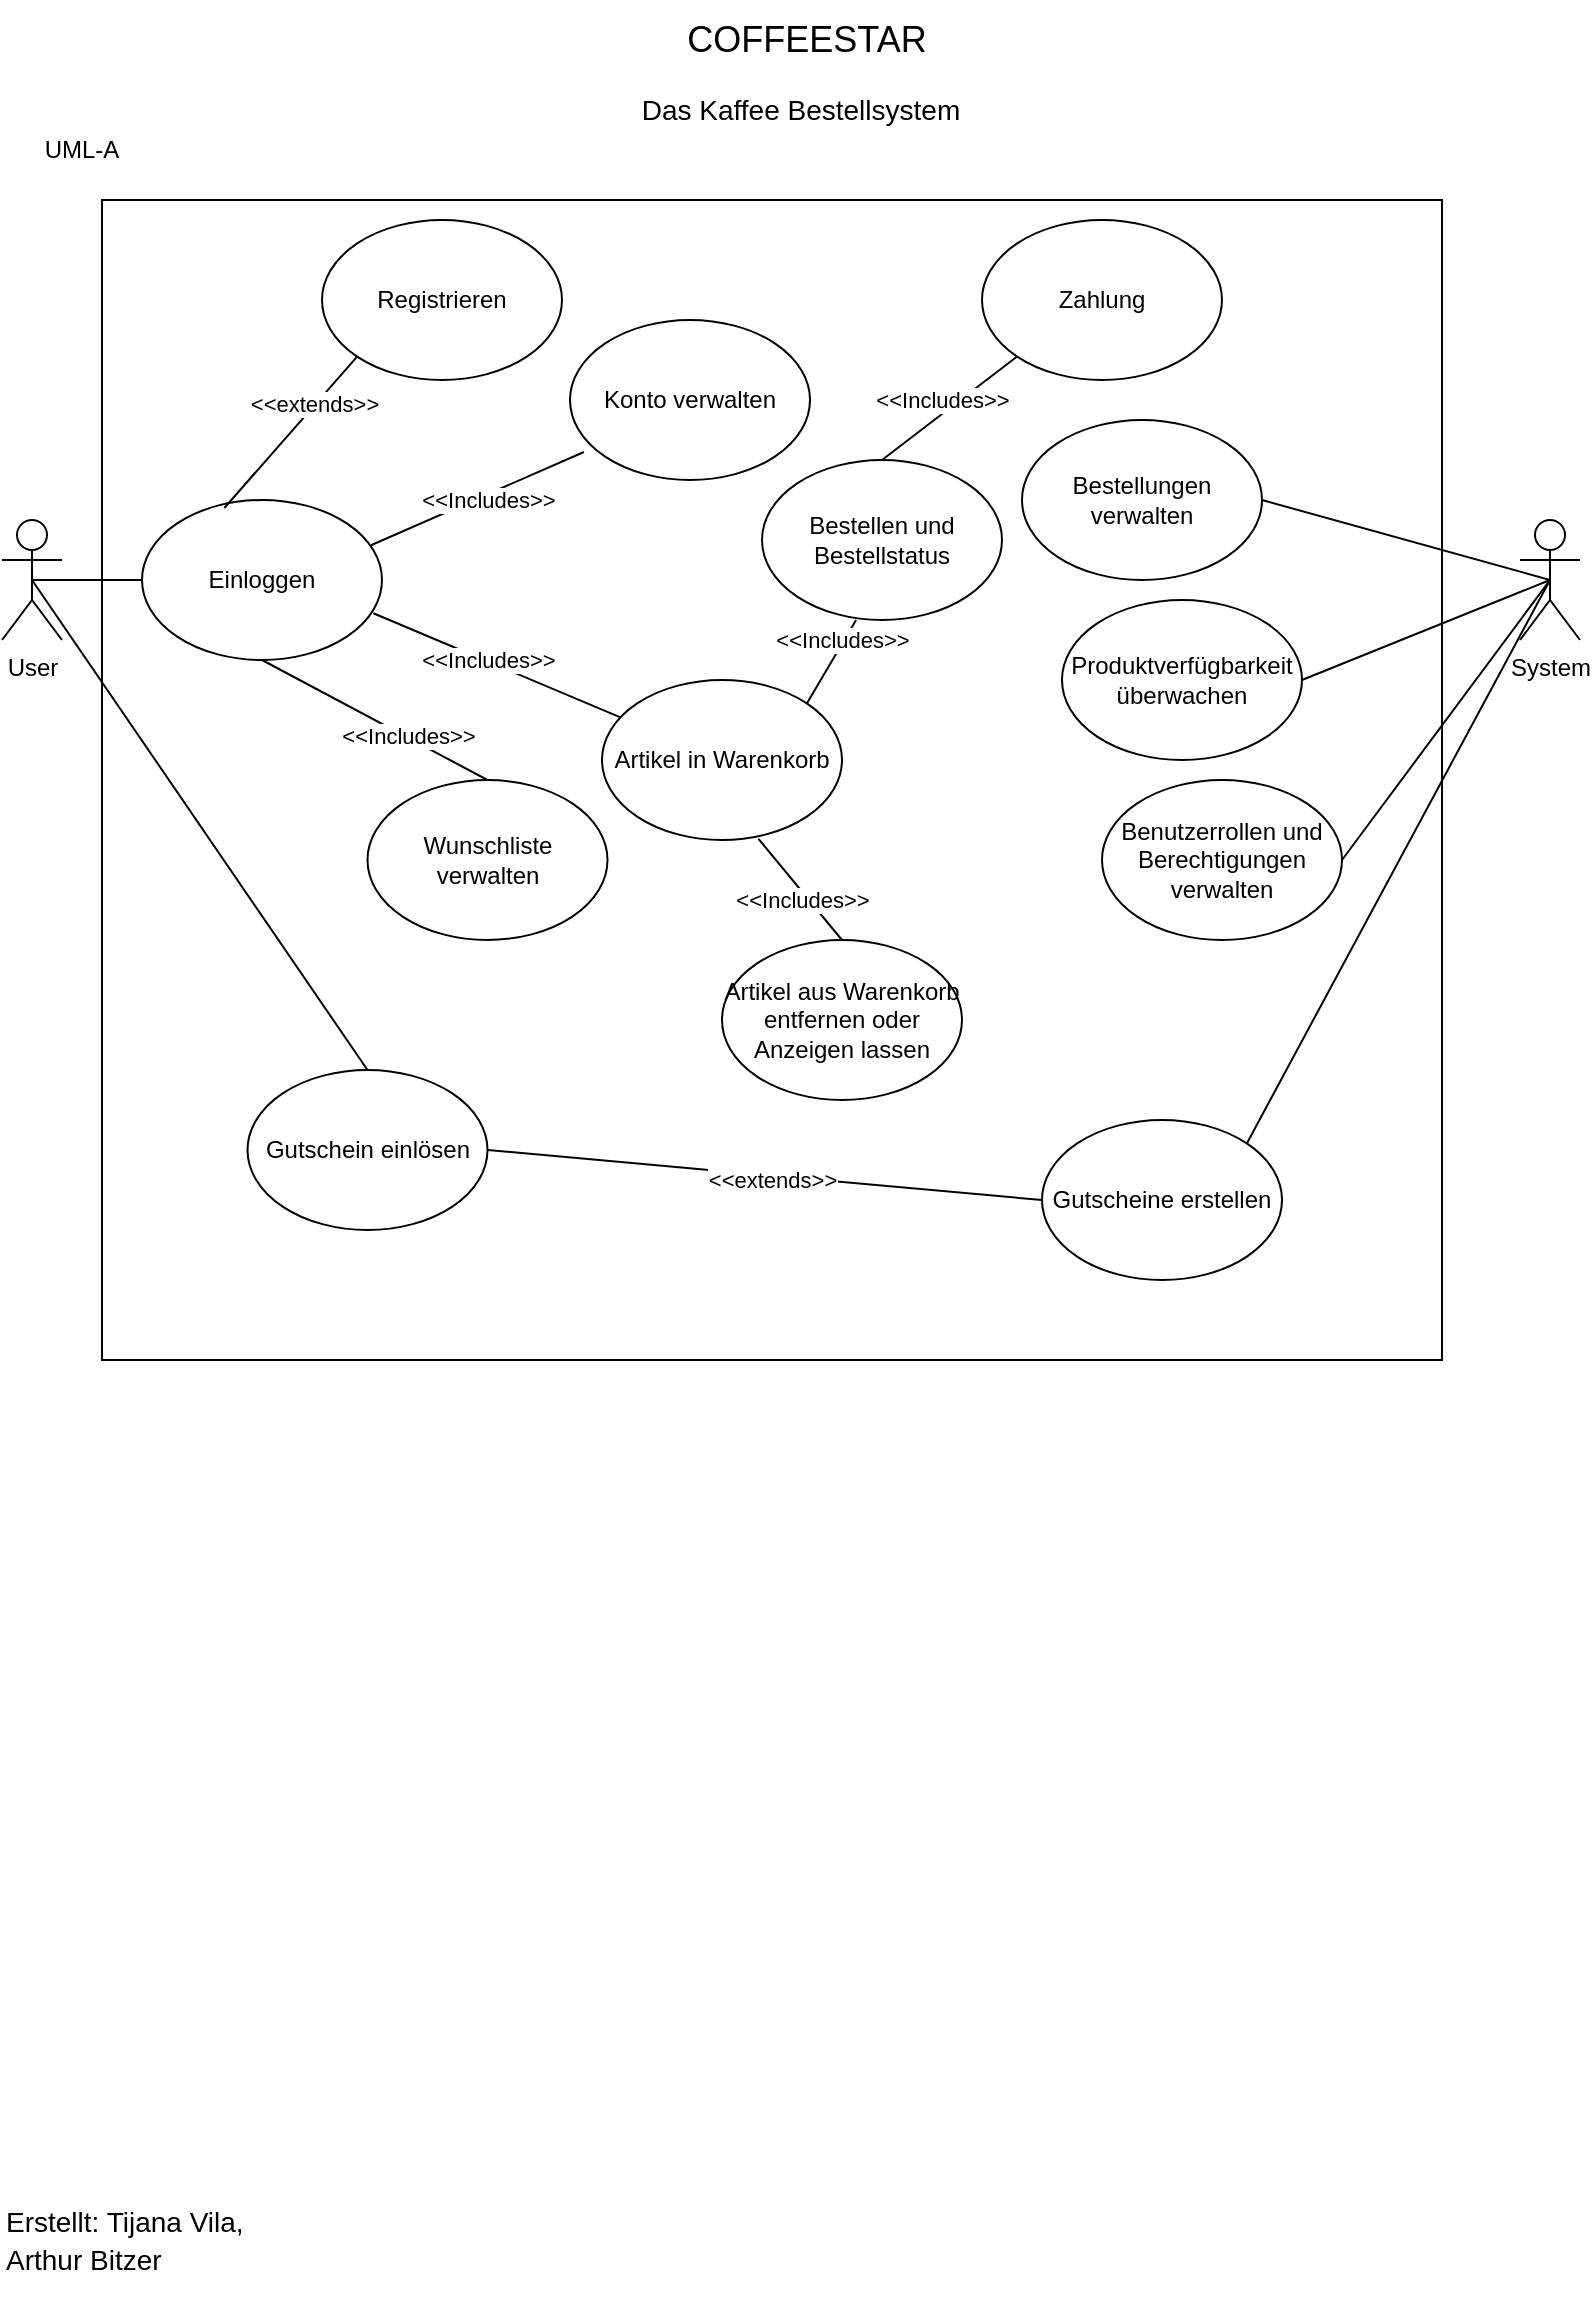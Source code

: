 <mxfile version="24.7.8">
  <diagram name="Seite-1" id="Pfz2-o1V6FcVZHX-TINe">
    <mxGraphModel dx="792" dy="1180" grid="1" gridSize="10" guides="1" tooltips="1" connect="1" arrows="1" fold="1" page="1" pageScale="1" pageWidth="827" pageHeight="1169" math="0" shadow="0">
      <root>
        <mxCell id="0" />
        <mxCell id="1" parent="0" />
        <mxCell id="J8yQ5oY-_x14wDKMXTq_-14" style="rounded=0;orthogonalLoop=1;jettySize=auto;html=1;exitX=0.5;exitY=0.5;exitDx=0;exitDy=0;exitPerimeter=0;entryX=0;entryY=0.5;entryDx=0;entryDy=0;endArrow=none;endFill=0;" parent="1" source="J8yQ5oY-_x14wDKMXTq_-2" target="J8yQ5oY-_x14wDKMXTq_-9" edge="1">
          <mxGeometry relative="1" as="geometry" />
        </mxCell>
        <mxCell id="J8yQ5oY-_x14wDKMXTq_-2" value="User" style="shape=umlActor;verticalLabelPosition=bottom;verticalAlign=top;html=1;outlineConnect=0;" parent="1" vertex="1">
          <mxGeometry x="10" y="270" width="30" height="60" as="geometry" />
        </mxCell>
        <mxCell id="J8yQ5oY-_x14wDKMXTq_-24" style="rounded=0;orthogonalLoop=1;jettySize=auto;html=1;exitX=0.5;exitY=0.5;exitDx=0;exitDy=0;exitPerimeter=0;entryX=1;entryY=0.5;entryDx=0;entryDy=0;endArrow=none;endFill=0;" parent="1" source="J8yQ5oY-_x14wDKMXTq_-4" target="lqVkLg3i9S7f1IRJJfRt-13" edge="1">
          <mxGeometry relative="1" as="geometry" />
        </mxCell>
        <mxCell id="J8yQ5oY-_x14wDKMXTq_-4" value="System" style="shape=umlActor;verticalLabelPosition=bottom;verticalAlign=top;html=1;outlineConnect=0;" parent="1" vertex="1">
          <mxGeometry x="769" y="270" width="30" height="60" as="geometry" />
        </mxCell>
        <mxCell id="J8yQ5oY-_x14wDKMXTq_-5" value="Registrieren" style="ellipse;whiteSpace=wrap;html=1;" parent="1" vertex="1">
          <mxGeometry x="170" y="120" width="120" height="80" as="geometry" />
        </mxCell>
        <mxCell id="J8yQ5oY-_x14wDKMXTq_-9" value="Einloggen" style="ellipse;whiteSpace=wrap;html=1;" parent="1" vertex="1">
          <mxGeometry x="80" y="260" width="120" height="80" as="geometry" />
        </mxCell>
        <mxCell id="ZBo6i-VFBFjkGNY5LsLU-1" value="&lt;p style=&quot;line-height: 130%; font-size: 14px;&quot;&gt;Erstellt: Tijana Vila, Arthur Bitzer&lt;br&gt;&lt;/p&gt;" style="text;html=1;align=left;verticalAlign=middle;whiteSpace=wrap;rounded=0;" parent="1" vertex="1">
          <mxGeometry x="10" y="1100" width="146" height="60" as="geometry" />
        </mxCell>
        <mxCell id="ZBo6i-VFBFjkGNY5LsLU-2" value="&lt;font style=&quot;font-size: 18px;&quot;&gt;COFFEESTAR&lt;/font&gt;" style="text;html=1;align=center;verticalAlign=middle;whiteSpace=wrap;rounded=0;" parent="1" vertex="1">
          <mxGeometry x="260.25" y="10" width="305" height="40" as="geometry" />
        </mxCell>
        <mxCell id="ZBo6i-VFBFjkGNY5LsLU-3" value="&lt;font style=&quot;font-size: 14px;&quot;&gt;Das Kaffee Bestellsystem&lt;/font&gt;" style="text;html=1;align=center;verticalAlign=middle;whiteSpace=wrap;rounded=0;" parent="1" vertex="1">
          <mxGeometry x="252.75" y="50" width="312.5" height="30" as="geometry" />
        </mxCell>
        <mxCell id="tVfk0E93DWH9AhxwZt0S-1" value="UML-A" style="text;html=1;align=center;verticalAlign=middle;whiteSpace=wrap;rounded=0;" parent="1" vertex="1">
          <mxGeometry x="20" y="70" width="60" height="30" as="geometry" />
        </mxCell>
        <mxCell id="J8yQ5oY-_x14wDKMXTq_-1" value="" style="rounded=0;whiteSpace=wrap;html=1;fillColor=none;" parent="1" vertex="1">
          <mxGeometry x="60" y="110" width="670" height="580" as="geometry" />
        </mxCell>
        <mxCell id="lqVkLg3i9S7f1IRJJfRt-7" style="rounded=0;orthogonalLoop=1;jettySize=auto;html=1;exitX=0.5;exitY=0;exitDx=0;exitDy=0;entryX=0.5;entryY=1;entryDx=0;entryDy=0;endArrow=none;endFill=0;startArrow=none;" parent="1" source="lqVkLg3i9S7f1IRJJfRt-17" target="J8yQ5oY-_x14wDKMXTq_-9" edge="1">
          <mxGeometry relative="1" as="geometry">
            <mxPoint x="257.574" y="411.716" as="sourcePoint" />
            <mxPoint x="-69.996" y="396.716" as="targetPoint" />
          </mxGeometry>
        </mxCell>
        <mxCell id="lqVkLg3i9S7f1IRJJfRt-27" value="&amp;lt;&amp;lt;Includes&amp;gt;&amp;gt;" style="edgeLabel;html=1;align=center;verticalAlign=middle;resizable=0;points=[];" parent="lqVkLg3i9S7f1IRJJfRt-7" vertex="1" connectable="0">
          <mxGeometry x="-0.282" y="-1" relative="1" as="geometry">
            <mxPoint as="offset" />
          </mxGeometry>
        </mxCell>
        <mxCell id="lqVkLg3i9S7f1IRJJfRt-9" value="Artikel aus Warenkorb entfernen oder Anzeigen lassen" style="ellipse;whiteSpace=wrap;html=1;" parent="1" vertex="1">
          <mxGeometry x="370" y="480" width="120" height="80" as="geometry" />
        </mxCell>
        <mxCell id="lqVkLg3i9S7f1IRJJfRt-10" value="Zahlung" style="ellipse;whiteSpace=wrap;html=1;" parent="1" vertex="1">
          <mxGeometry x="500" y="120" width="120" height="80" as="geometry" />
        </mxCell>
        <mxCell id="lqVkLg3i9S7f1IRJJfRt-11" value="Gutschein einlösen" style="ellipse;whiteSpace=wrap;html=1;" parent="1" vertex="1">
          <mxGeometry x="132.75" y="545" width="120" height="80" as="geometry" />
        </mxCell>
        <mxCell id="lqVkLg3i9S7f1IRJJfRt-12" value="Bestellen und Bestellstatus" style="ellipse;whiteSpace=wrap;html=1;" parent="1" vertex="1">
          <mxGeometry x="390" y="240" width="120" height="80" as="geometry" />
        </mxCell>
        <mxCell id="lqVkLg3i9S7f1IRJJfRt-13" value="Benutzerrollen und Berechtigungen verwalten" style="ellipse;whiteSpace=wrap;html=1;" parent="1" vertex="1">
          <mxGeometry x="560" y="400" width="120" height="80" as="geometry" />
        </mxCell>
        <mxCell id="lqVkLg3i9S7f1IRJJfRt-14" value="Bestellungen verwalten" style="ellipse;whiteSpace=wrap;html=1;" parent="1" vertex="1">
          <mxGeometry x="520" y="220" width="120" height="80" as="geometry" />
        </mxCell>
        <mxCell id="lqVkLg3i9S7f1IRJJfRt-15" value="Produktverfügbarkeit überwachen" style="ellipse;whiteSpace=wrap;html=1;" parent="1" vertex="1">
          <mxGeometry x="540" y="310" width="120" height="80" as="geometry" />
        </mxCell>
        <mxCell id="lqVkLg3i9S7f1IRJJfRt-16" value="Gutscheine erstellen" style="ellipse;whiteSpace=wrap;html=1;" parent="1" vertex="1">
          <mxGeometry x="530" y="570" width="120" height="80" as="geometry" />
        </mxCell>
        <mxCell id="lqVkLg3i9S7f1IRJJfRt-17" value="Wunschliste verwalten" style="ellipse;whiteSpace=wrap;html=1;" parent="1" vertex="1">
          <mxGeometry x="192.75" y="400" width="120" height="80" as="geometry" />
        </mxCell>
        <mxCell id="lqVkLg3i9S7f1IRJJfRt-18" style="rounded=0;orthogonalLoop=1;jettySize=auto;html=1;exitX=0.5;exitY=0.5;exitDx=0;exitDy=0;exitPerimeter=0;entryX=1;entryY=0.5;entryDx=0;entryDy=0;endArrow=none;endFill=0;" parent="1" source="J8yQ5oY-_x14wDKMXTq_-4" target="lqVkLg3i9S7f1IRJJfRt-15" edge="1">
          <mxGeometry relative="1" as="geometry">
            <mxPoint x="704" y="300" as="sourcePoint" />
            <mxPoint x="650.0" y="545" as="targetPoint" />
          </mxGeometry>
        </mxCell>
        <mxCell id="lqVkLg3i9S7f1IRJJfRt-19" style="rounded=0;orthogonalLoop=1;jettySize=auto;html=1;exitX=0.5;exitY=0.5;exitDx=0;exitDy=0;exitPerimeter=0;entryX=1;entryY=0;entryDx=0;entryDy=0;endArrow=none;endFill=0;" parent="1" source="J8yQ5oY-_x14wDKMXTq_-4" target="lqVkLg3i9S7f1IRJJfRt-16" edge="1">
          <mxGeometry relative="1" as="geometry">
            <mxPoint x="804" y="320" as="sourcePoint" />
            <mxPoint x="750.0" y="565" as="targetPoint" />
          </mxGeometry>
        </mxCell>
        <mxCell id="lqVkLg3i9S7f1IRJJfRt-20" style="rounded=0;orthogonalLoop=1;jettySize=auto;html=1;exitX=0.5;exitY=0.5;exitDx=0;exitDy=0;exitPerimeter=0;entryX=1;entryY=0.5;entryDx=0;entryDy=0;endArrow=none;endFill=0;" parent="1" source="J8yQ5oY-_x14wDKMXTq_-4" target="lqVkLg3i9S7f1IRJJfRt-14" edge="1">
          <mxGeometry relative="1" as="geometry">
            <mxPoint x="733" y="290" as="sourcePoint" />
            <mxPoint x="679.0" y="535" as="targetPoint" />
          </mxGeometry>
        </mxCell>
        <mxCell id="lqVkLg3i9S7f1IRJJfRt-23" style="rounded=0;orthogonalLoop=1;jettySize=auto;html=1;entryX=0.5;entryY=0;entryDx=0;entryDy=0;endArrow=none;endFill=0;exitX=0.5;exitY=0.5;exitDx=0;exitDy=0;exitPerimeter=0;" parent="1" source="J8yQ5oY-_x14wDKMXTq_-2" target="lqVkLg3i9S7f1IRJJfRt-11" edge="1">
          <mxGeometry relative="1" as="geometry">
            <mxPoint x="30" y="310" as="sourcePoint" />
            <mxPoint x="136.504" y="419.996" as="targetPoint" />
          </mxGeometry>
        </mxCell>
        <mxCell id="lqVkLg3i9S7f1IRJJfRt-24" value="Konto verwalten" style="ellipse;whiteSpace=wrap;html=1;" parent="1" vertex="1">
          <mxGeometry x="294" y="170" width="120" height="80" as="geometry" />
        </mxCell>
        <mxCell id="lqVkLg3i9S7f1IRJJfRt-25" style="rounded=0;orthogonalLoop=1;jettySize=auto;html=1;exitX=0;exitY=1;exitDx=0;exitDy=0;entryX=0.343;entryY=0.05;entryDx=0;entryDy=0;endArrow=none;endFill=0;startArrow=none;entryPerimeter=0;" parent="1" source="J8yQ5oY-_x14wDKMXTq_-5" target="J8yQ5oY-_x14wDKMXTq_-9" edge="1">
          <mxGeometry relative="1" as="geometry">
            <mxPoint x="373.354" y="340.336" as="sourcePoint" />
            <mxPoint x="290.0" y="259.66" as="targetPoint" />
          </mxGeometry>
        </mxCell>
        <mxCell id="lqVkLg3i9S7f1IRJJfRt-41" value="&amp;lt;&amp;lt;extends&amp;gt;&amp;gt;" style="edgeLabel;html=1;align=center;verticalAlign=middle;resizable=0;points=[];" parent="lqVkLg3i9S7f1IRJJfRt-25" vertex="1" connectable="0">
          <mxGeometry x="-0.377" y="-1" relative="1" as="geometry">
            <mxPoint as="offset" />
          </mxGeometry>
        </mxCell>
        <mxCell id="lqVkLg3i9S7f1IRJJfRt-30" value="" style="rounded=0;orthogonalLoop=1;jettySize=auto;html=1;exitX=0.652;exitY=0.993;exitDx=0;exitDy=0;endArrow=none;endFill=0;entryX=0.5;entryY=0;entryDx=0;entryDy=0;exitPerimeter=0;" parent="1" source="lqVkLg3i9S7f1IRJJfRt-4" target="lqVkLg3i9S7f1IRJJfRt-9" edge="1">
          <mxGeometry relative="1" as="geometry">
            <mxPoint x="364.62" y="390" as="sourcePoint" />
            <mxPoint x="479.996" y="410.076" as="targetPoint" />
            <Array as="points" />
          </mxGeometry>
        </mxCell>
        <mxCell id="lqVkLg3i9S7f1IRJJfRt-38" value="" style="rounded=0;orthogonalLoop=1;jettySize=auto;html=1;exitX=0.5;exitY=0;exitDx=0;exitDy=0;endArrow=none;endFill=0;entryX=0;entryY=1;entryDx=0;entryDy=0;" parent="1" source="lqVkLg3i9S7f1IRJJfRt-12" target="lqVkLg3i9S7f1IRJJfRt-10" edge="1">
          <mxGeometry relative="1" as="geometry">
            <mxPoint x="370.0" y="399.44" as="sourcePoint" />
            <mxPoint x="421.76" y="460.0" as="targetPoint" />
            <Array as="points" />
          </mxGeometry>
        </mxCell>
        <mxCell id="lqVkLg3i9S7f1IRJJfRt-40" style="rounded=0;orthogonalLoop=1;jettySize=auto;html=1;endArrow=none;endFill=0;exitX=0.392;exitY=1;exitDx=0;exitDy=0;entryX=1;entryY=0;entryDx=0;entryDy=0;exitPerimeter=0;" parent="1" source="lqVkLg3i9S7f1IRJJfRt-12" target="lqVkLg3i9S7f1IRJJfRt-4" edge="1">
          <mxGeometry relative="1" as="geometry">
            <mxPoint x="35" y="310.0" as="sourcePoint" />
            <mxPoint x="270" y="540" as="targetPoint" />
          </mxGeometry>
        </mxCell>
        <mxCell id="lqVkLg3i9S7f1IRJJfRt-42" value="" style="rounded=0;orthogonalLoop=1;jettySize=auto;html=1;exitX=0.954;exitY=0.283;exitDx=0;exitDy=0;endArrow=none;endFill=0;exitPerimeter=0;entryX=0.058;entryY=0.825;entryDx=0;entryDy=0;entryPerimeter=0;" parent="1" source="J8yQ5oY-_x14wDKMXTq_-9" target="lqVkLg3i9S7f1IRJJfRt-24" edge="1">
          <mxGeometry relative="1" as="geometry">
            <mxPoint x="266.5" y="330.0" as="sourcePoint" />
            <mxPoint x="381.935" y="349.923" as="targetPoint" />
            <Array as="points" />
          </mxGeometry>
        </mxCell>
        <mxCell id="lqVkLg3i9S7f1IRJJfRt-4" value="Artikel in Warenkorb" style="ellipse;whiteSpace=wrap;html=1;" parent="1" vertex="1">
          <mxGeometry x="310" y="350" width="120" height="80" as="geometry" />
        </mxCell>
        <mxCell id="lqVkLg3i9S7f1IRJJfRt-44" value="" style="rounded=0;orthogonalLoop=1;jettySize=auto;html=1;exitX=0.964;exitY=0.708;exitDx=0;exitDy=0;endArrow=none;endFill=0;exitPerimeter=0;" parent="1" source="J8yQ5oY-_x14wDKMXTq_-9" target="lqVkLg3i9S7f1IRJJfRt-4" edge="1">
          <mxGeometry relative="1" as="geometry">
            <mxPoint x="195.68" y="316.64" as="sourcePoint" />
            <mxPoint x="371.935" y="339.923" as="targetPoint" />
            <Array as="points" />
          </mxGeometry>
        </mxCell>
        <mxCell id="Vr9eyuRIODGTGQxhOV14-1" value="&amp;lt;&amp;lt;Includes&amp;gt;&amp;gt;" style="edgeLabel;html=1;align=center;verticalAlign=middle;resizable=0;points=[];" parent="1" vertex="1" connectable="0">
          <mxGeometry x="252.752" y="340.005" as="geometry" />
        </mxCell>
        <mxCell id="Vr9eyuRIODGTGQxhOV14-2" value="&amp;lt;&amp;lt;Includes&amp;gt;&amp;gt;" style="edgeLabel;html=1;align=center;verticalAlign=middle;resizable=0;points=[];" parent="1" vertex="1" connectable="0">
          <mxGeometry x="252.752" y="260.005" as="geometry" />
        </mxCell>
        <mxCell id="Vr9eyuRIODGTGQxhOV14-3" value="&amp;lt;&amp;lt;Includes&amp;gt;&amp;gt;" style="edgeLabel;html=1;align=center;verticalAlign=middle;resizable=0;points=[];" parent="1" vertex="1" connectable="0">
          <mxGeometry x="430.002" y="330.005" as="geometry" />
        </mxCell>
        <mxCell id="Vr9eyuRIODGTGQxhOV14-4" value="&amp;lt;&amp;lt;Includes&amp;gt;&amp;gt;" style="edgeLabel;html=1;align=center;verticalAlign=middle;resizable=0;points=[];" parent="1" vertex="1" connectable="0">
          <mxGeometry x="410.002" y="460.005" as="geometry" />
        </mxCell>
        <mxCell id="Vr9eyuRIODGTGQxhOV14-5" value="&amp;lt;&amp;lt;Includes&amp;gt;&amp;gt;" style="edgeLabel;html=1;align=center;verticalAlign=middle;resizable=0;points=[];" parent="1" vertex="1" connectable="0">
          <mxGeometry x="480.002" y="210.005" as="geometry" />
        </mxCell>
        <mxCell id="Mpd6BcyN_aFeqQspvNuT-2" style="rounded=0;orthogonalLoop=1;jettySize=auto;html=1;endArrow=none;endFill=0;exitX=0;exitY=0.5;exitDx=0;exitDy=0;entryX=1;entryY=0.5;entryDx=0;entryDy=0;" edge="1" parent="1" source="lqVkLg3i9S7f1IRJJfRt-16" target="lqVkLg3i9S7f1IRJJfRt-11">
          <mxGeometry relative="1" as="geometry">
            <mxPoint x="447" y="330" as="sourcePoint" />
            <mxPoint x="422" y="372" as="targetPoint" />
            <Array as="points" />
          </mxGeometry>
        </mxCell>
        <mxCell id="Mpd6BcyN_aFeqQspvNuT-3" value="&amp;lt;&amp;lt;extends&amp;gt;&amp;gt;" style="edgeLabel;html=1;align=center;verticalAlign=middle;resizable=0;points=[];" vertex="1" connectable="0" parent="1">
          <mxGeometry x="395.0" y="600.0" as="geometry" />
        </mxCell>
      </root>
    </mxGraphModel>
  </diagram>
</mxfile>

